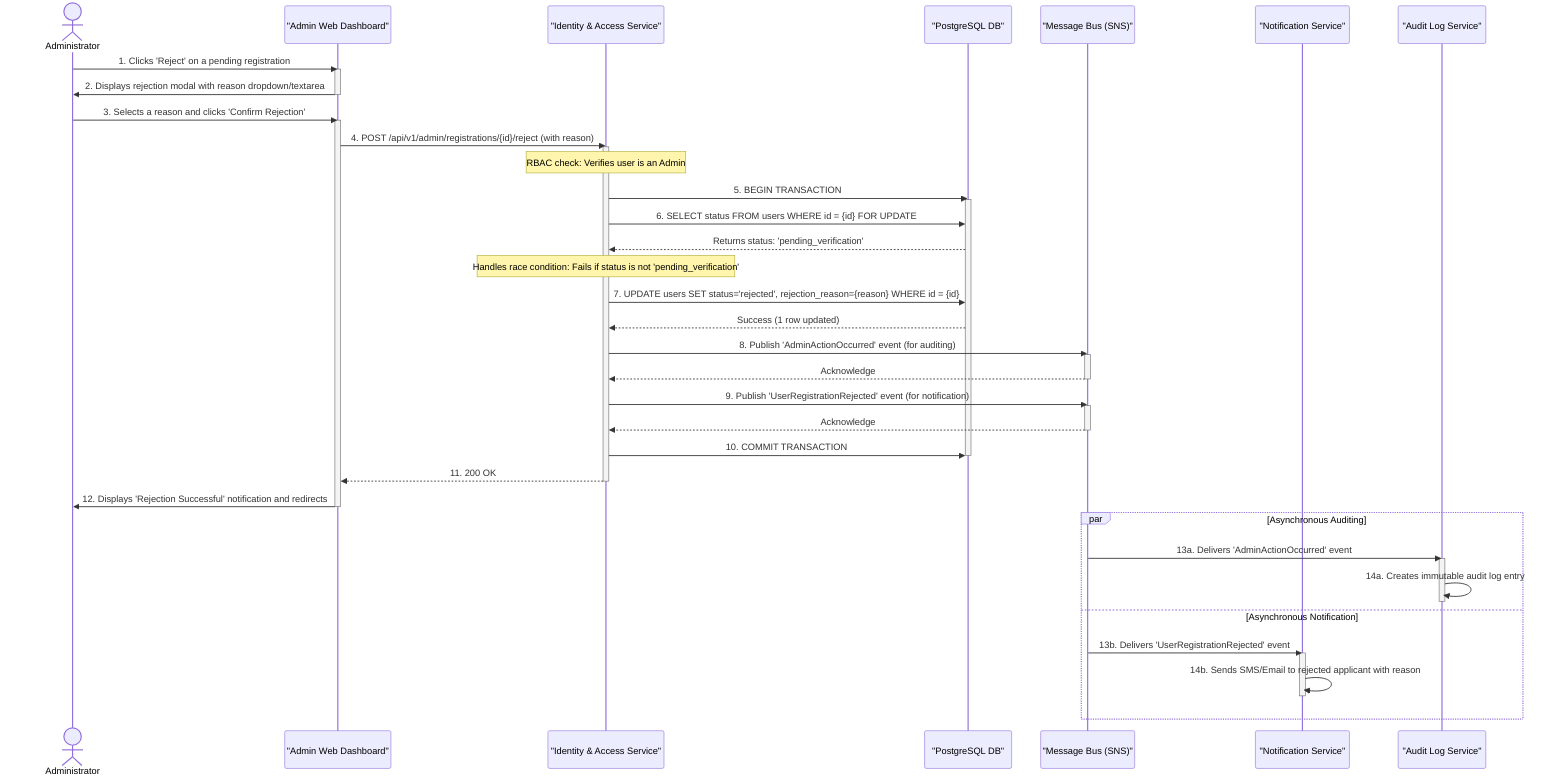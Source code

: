 sequenceDiagram
    actor Administrator
    participant AdminWebDashboard as "Admin Web Dashboard"
    participant IdentityAccessService as "Identity & Access Service"
    participant Database as "PostgreSQL DB"
    participant MessageBus as "Message Bus (SNS)"
    participant NotificationService as "Notification Service"
    participant AuditLogService as "Audit Log Service"

    Administrator->>AdminWebDashboard: 1. Clicks 'Reject' on a pending registration
    activate AdminWebDashboard
    AdminWebDashboard->>Administrator: 2. Displays rejection modal with reason dropdown/textarea
    deactivate AdminWebDashboard

    Administrator->>AdminWebDashboard: 3. Selects a reason and clicks 'Confirm Rejection'
    activate AdminWebDashboard
    AdminWebDashboard->>IdentityAccessService: 4. POST /api/v1/admin/registrations/{id}/reject (with reason)
    activate IdentityAccessService

    Note over IdentityAccessService: RBAC check: Verifies user is an Admin
    IdentityAccessService->>Database: 5. BEGIN TRANSACTION
    activate Database
    IdentityAccessService->>Database: 6. SELECT status FROM users WHERE id = {id} FOR UPDATE
    Database-->>IdentityAccessService: Returns status: 'pending_verification'
    Note over IdentityAccessService: Handles race condition: Fails if status is not 'pending_verification'

    IdentityAccessService->>Database: 7. UPDATE users SET status='rejected', rejection_reason={reason} WHERE id = {id}
    Database-->>IdentityAccessService: Success (1 row updated)

    IdentityAccessService->>MessageBus: 8. Publish 'AdminActionOccurred' event (for auditing)
    activate MessageBus
    MessageBus-->>IdentityAccessService: Acknowledge
    deactivate MessageBus

    IdentityAccessService->>MessageBus: 9. Publish 'UserRegistrationRejected' event (for notification)
    activate MessageBus
    MessageBus-->>IdentityAccessService: Acknowledge
    deactivate MessageBus

    IdentityAccessService->>Database: 10. COMMIT TRANSACTION
    deactivate Database
    IdentityAccessService-->>AdminWebDashboard: 11. 200 OK
    deactivate IdentityAccessService
    AdminWebDashboard->>Administrator: 12. Displays 'Rejection Successful' notification and redirects
    deactivate AdminWebDashboard

    par Asynchronous Auditing
        MessageBus->>AuditLogService: 13a. Delivers 'AdminActionOccurred' event
        activate AuditLogService
        AuditLogService->>AuditLogService: 14a. Creates immutable audit log entry
        deactivate AuditLogService
    and Asynchronous Notification
        MessageBus->>NotificationService: 13b. Delivers 'UserRegistrationRejected' event
        activate NotificationService
        NotificationService->>NotificationService: 14b. Sends SMS/Email to rejected applicant with reason
        deactivate NotificationService
    end